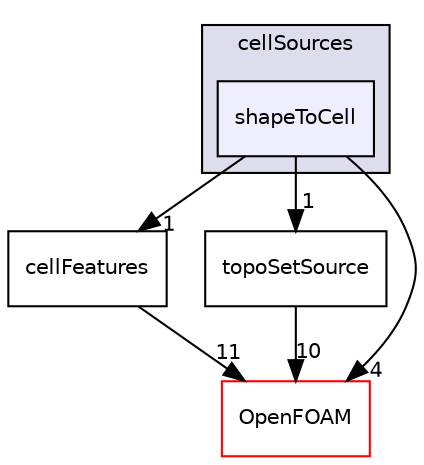 digraph "src/meshTools/sets/cellSources/shapeToCell" {
  bgcolor=transparent;
  compound=true
  node [ fontsize="10", fontname="Helvetica"];
  edge [ labelfontsize="10", labelfontname="Helvetica"];
  subgraph clusterdir_fc621d78dcee889743a7b51abdefc9d7 {
    graph [ bgcolor="#ddddee", pencolor="black", label="cellSources" fontname="Helvetica", fontsize="10", URL="dir_fc621d78dcee889743a7b51abdefc9d7.html"]
  dir_a6bb57fe8839b1ac5a45ecaf8b4d8c99 [shape=box, label="shapeToCell", style="filled", fillcolor="#eeeeff", pencolor="black", URL="dir_a6bb57fe8839b1ac5a45ecaf8b4d8c99.html"];
  }
  dir_8e84b7a8ecd36470533812cac5903fcd [shape=box label="cellFeatures" URL="dir_8e84b7a8ecd36470533812cac5903fcd.html"];
  dir_ffdc7a49b4414cf981ba8f0aa91f3c24 [shape=box label="topoSetSource" URL="dir_ffdc7a49b4414cf981ba8f0aa91f3c24.html"];
  dir_c5473ff19b20e6ec4dfe5c310b3778a8 [shape=box label="OpenFOAM" color="red" URL="dir_c5473ff19b20e6ec4dfe5c310b3778a8.html"];
  dir_8e84b7a8ecd36470533812cac5903fcd->dir_c5473ff19b20e6ec4dfe5c310b3778a8 [headlabel="11", labeldistance=1.5 headhref="dir_001840_001950.html"];
  dir_a6bb57fe8839b1ac5a45ecaf8b4d8c99->dir_8e84b7a8ecd36470533812cac5903fcd [headlabel="1", labeldistance=1.5 headhref="dir_001882_001840.html"];
  dir_a6bb57fe8839b1ac5a45ecaf8b4d8c99->dir_ffdc7a49b4414cf981ba8f0aa91f3c24 [headlabel="1", labeldistance=1.5 headhref="dir_001882_001919.html"];
  dir_a6bb57fe8839b1ac5a45ecaf8b4d8c99->dir_c5473ff19b20e6ec4dfe5c310b3778a8 [headlabel="4", labeldistance=1.5 headhref="dir_001882_001950.html"];
  dir_ffdc7a49b4414cf981ba8f0aa91f3c24->dir_c5473ff19b20e6ec4dfe5c310b3778a8 [headlabel="10", labeldistance=1.5 headhref="dir_001919_001950.html"];
}
